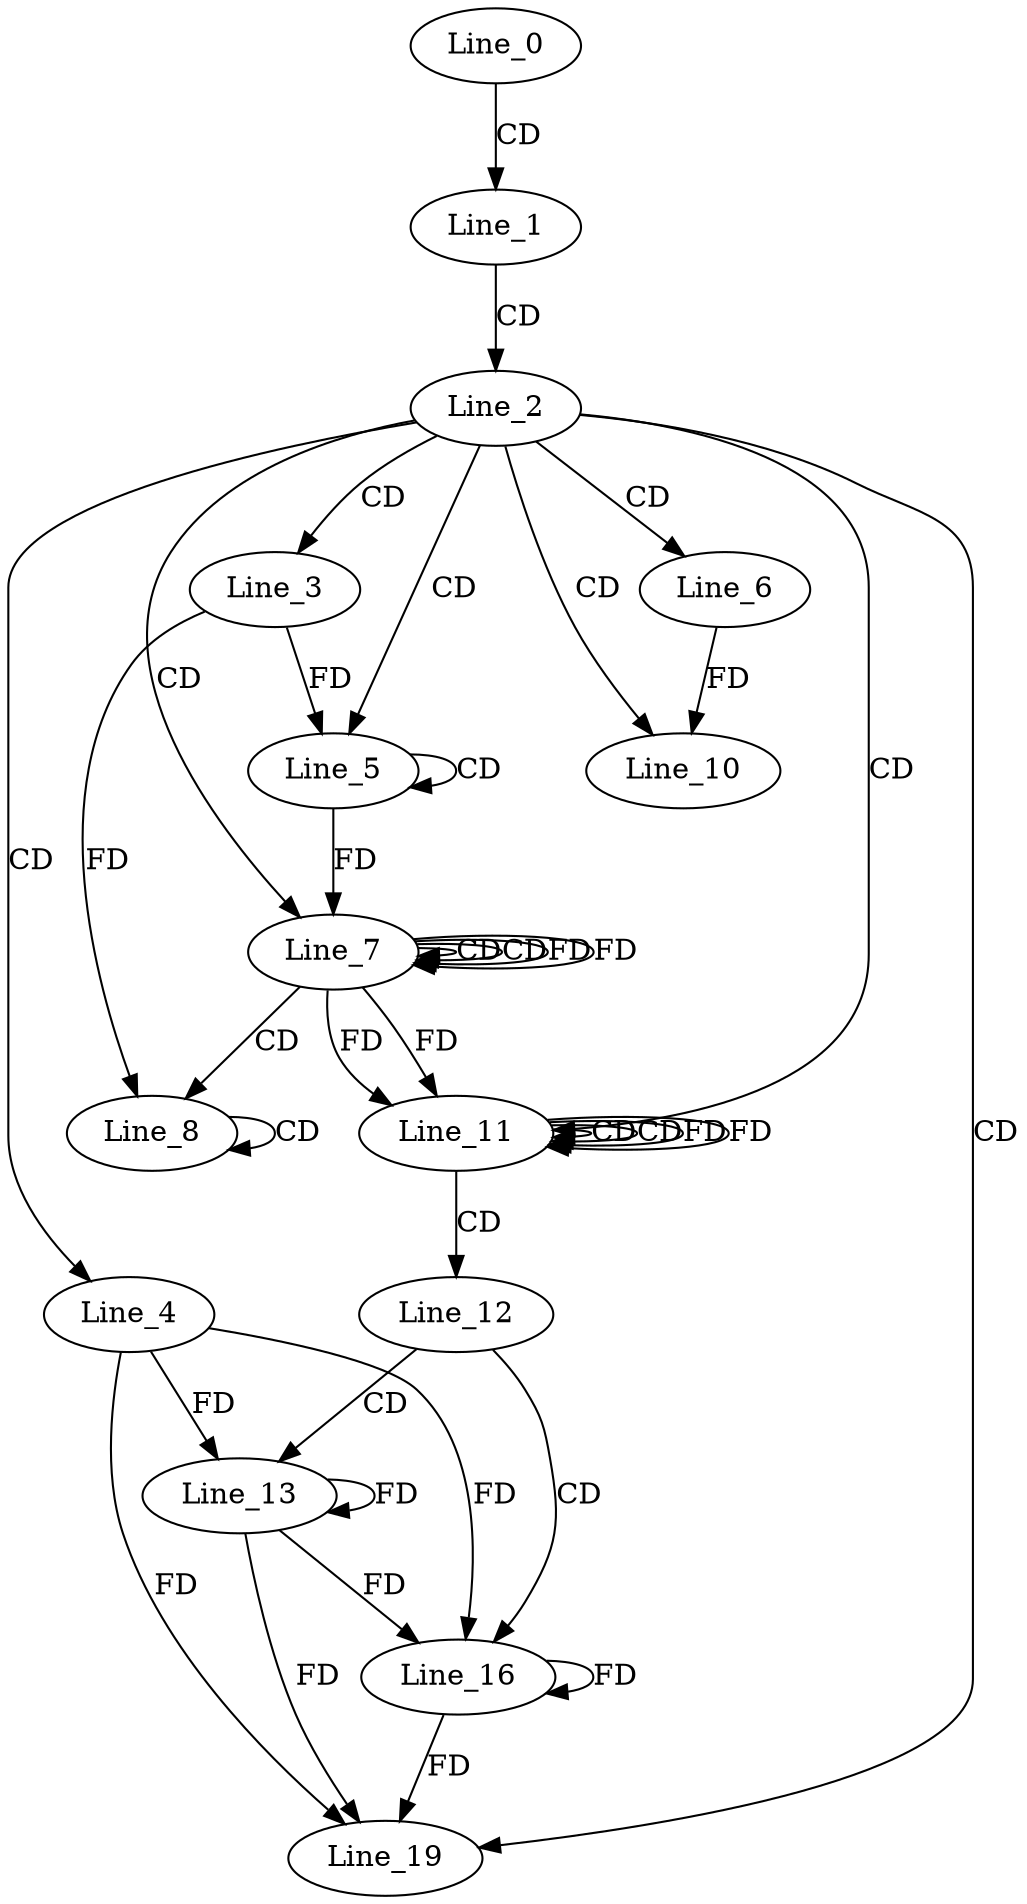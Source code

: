 digraph G {
  Line_0;
  Line_1;
  Line_2;
  Line_3;
  Line_4;
  Line_5;
  Line_5;
  Line_6;
  Line_7;
  Line_7;
  Line_7;
  Line_8;
  Line_8;
  Line_10;
  Line_11;
  Line_11;
  Line_11;
  Line_12;
  Line_13;
  Line_16;
  Line_19;
  Line_0 -> Line_1 [ label="CD" ];
  Line_1 -> Line_2 [ label="CD" ];
  Line_2 -> Line_3 [ label="CD" ];
  Line_2 -> Line_4 [ label="CD" ];
  Line_2 -> Line_5 [ label="CD" ];
  Line_5 -> Line_5 [ label="CD" ];
  Line_3 -> Line_5 [ label="FD" ];
  Line_2 -> Line_6 [ label="CD" ];
  Line_2 -> Line_7 [ label="CD" ];
  Line_7 -> Line_7 [ label="CD" ];
  Line_5 -> Line_7 [ label="FD" ];
  Line_7 -> Line_7 [ label="CD" ];
  Line_7 -> Line_7 [ label="FD" ];
  Line_7 -> Line_8 [ label="CD" ];
  Line_8 -> Line_8 [ label="CD" ];
  Line_3 -> Line_8 [ label="FD" ];
  Line_2 -> Line_10 [ label="CD" ];
  Line_6 -> Line_10 [ label="FD" ];
  Line_2 -> Line_11 [ label="CD" ];
  Line_11 -> Line_11 [ label="CD" ];
  Line_7 -> Line_11 [ label="FD" ];
  Line_11 -> Line_11 [ label="CD" ];
  Line_11 -> Line_11 [ label="FD" ];
  Line_7 -> Line_11 [ label="FD" ];
  Line_11 -> Line_12 [ label="CD" ];
  Line_12 -> Line_13 [ label="CD" ];
  Line_13 -> Line_13 [ label="FD" ];
  Line_4 -> Line_13 [ label="FD" ];
  Line_12 -> Line_16 [ label="CD" ];
  Line_13 -> Line_16 [ label="FD" ];
  Line_16 -> Line_16 [ label="FD" ];
  Line_4 -> Line_16 [ label="FD" ];
  Line_2 -> Line_19 [ label="CD" ];
  Line_13 -> Line_19 [ label="FD" ];
  Line_16 -> Line_19 [ label="FD" ];
  Line_4 -> Line_19 [ label="FD" ];
  Line_7 -> Line_7 [ label="FD" ];
  Line_11 -> Line_11 [ label="FD" ];
}
